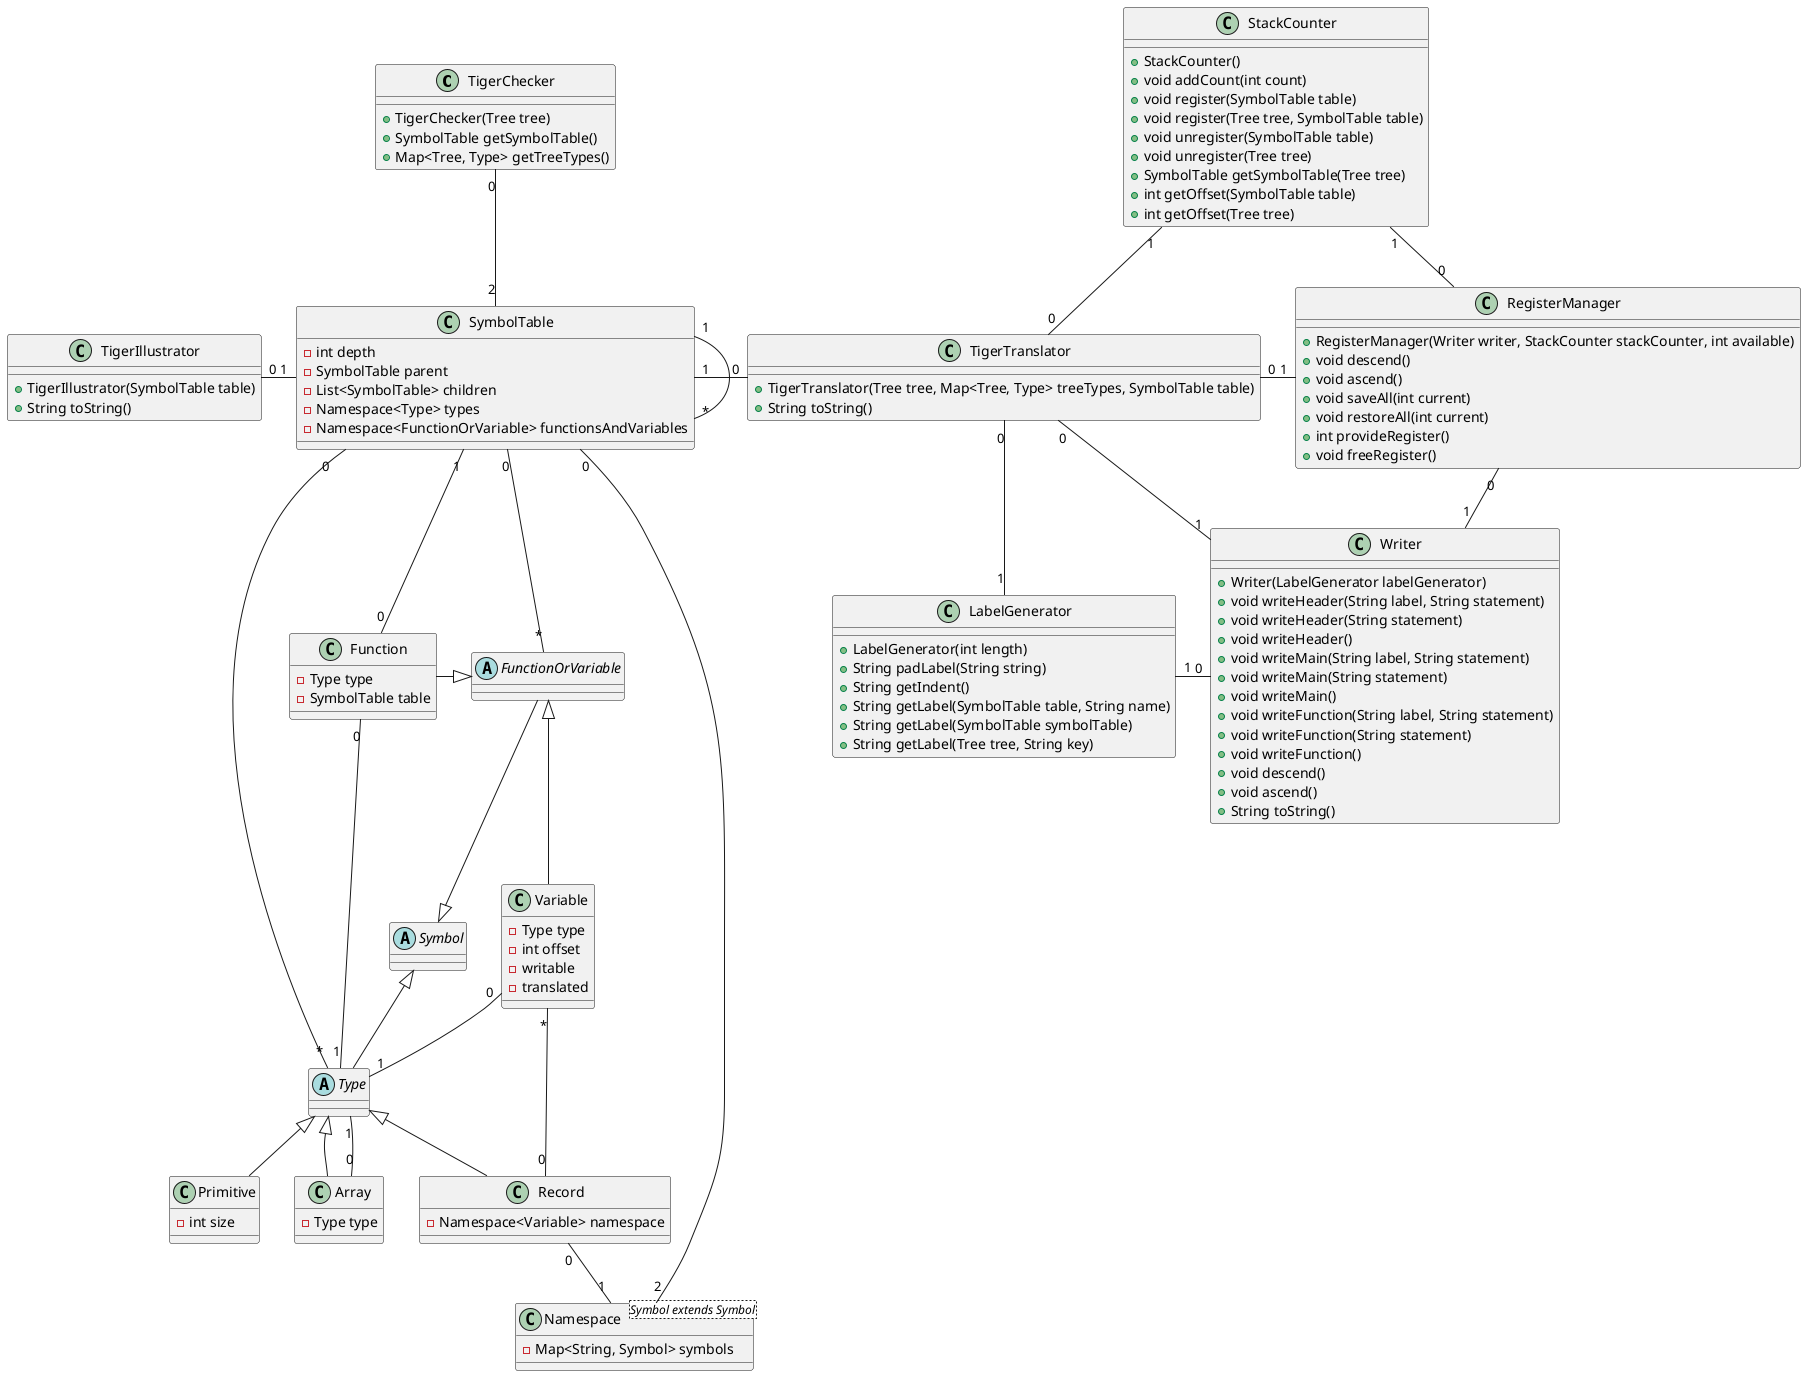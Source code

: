 @startuml
class TigerChecker {
    + TigerChecker(Tree tree)
    + SymbolTable getSymbolTable()
    + Map<Tree, Type> getTreeTypes()
}
class SymbolTable {
    - int depth
    - SymbolTable parent
    - List<SymbolTable> children
    - Namespace<Type> types
    - Namespace<FunctionOrVariable> functionsAndVariables
}
class Namespace<Symbol extends Symbol> {
    - Map<String, Symbol> symbols
}
abstract class Symbol
abstract class FunctionOrVariable
class Function {
    - Type type
    - SymbolTable table
}
class Variable {
    - Type type
    - int offset
    - writable
    - translated
}
abstract class Type
class Primitive {
    - int size
}
class Array {
    - Type type
}
class Record {
    - Namespace<Variable> namespace
}
Symbol <|-up- FunctionOrVariable
FunctionOrVariable <|-left- Function
FunctionOrVariable <|-right- Variable
Symbol <|-down- Type
Type <|-down- Primitive
Type <|-down- Array
Type <|-down- Record
TigerChecker "0"-down-"2" SymbolTable
SymbolTable "1"--"*" SymbolTable
SymbolTable "0"--"2" Namespace
SymbolTable "0"--"*" FunctionOrVariable
SymbolTable "1"--"0" Function
SymbolTable "0"--"*" Type
Function "0"--"1" Type
Variable "0"--"1" Type
Array "0"--"1" Type
Record "0"--"1" Namespace
Record "0"--"*" Variable
class TigerTranslator {
    + TigerTranslator(Tree tree, Map<Tree, Type> treeTypes, SymbolTable table)
    + String toString()
}
class LabelGenerator {
    + LabelGenerator(int length)
    + String padLabel(String string)
    + String getIndent()
    + String getLabel(SymbolTable table, String name)
    + String getLabel(SymbolTable symbolTable)
    + String getLabel(Tree tree, String key)
}
class Writer {
    + Writer(LabelGenerator labelGenerator)
    + void writeHeader(String label, String statement)
    + void writeHeader(String statement)
    + void writeHeader()
    + void writeMain(String label, String statement)
    + void writeMain(String statement)
    + void writeMain()
    + void writeFunction(String label, String statement)
    + void writeFunction(String statement)
    + void writeFunction()
    + void descend()
    + void ascend()
    + String toString()
}
class StackCounter {
    + StackCounter()
    + void addCount(int count)
    + void register(SymbolTable table)
    + void register(Tree tree, SymbolTable table)
    + void unregister(SymbolTable table)
    + void unregister(Tree tree)
    + SymbolTable getSymbolTable(Tree tree)
    + int getOffset(SymbolTable table)
    + int getOffset(Tree tree)
}
class RegisterManager {
    + RegisterManager(Writer writer, StackCounter stackCounter, int available)
    + void descend()
    + void ascend()
    + void saveAll(int current)
    + void restoreAll(int current)
    + int provideRegister()
    + void freeRegister()
}
TigerTranslator "0"-left-"1" SymbolTable
TigerTranslator "0"-down-"1" LabelGenerator
TigerTranslator "0"-right-"1" Writer
TigerTranslator "0"-up-"1" StackCounter
TigerTranslator "0"-right-"1" RegisterManager
Writer "0"-left-"1" LabelGenerator
RegisterManager "0"-down-"1" Writer
RegisterManager "0"-up-"1" StackCounter
class TigerIllustrator {
    + TigerIllustrator(SymbolTable table)
    + String toString()
}
TigerIllustrator "0"-right-"1" SymbolTable
@enduml
